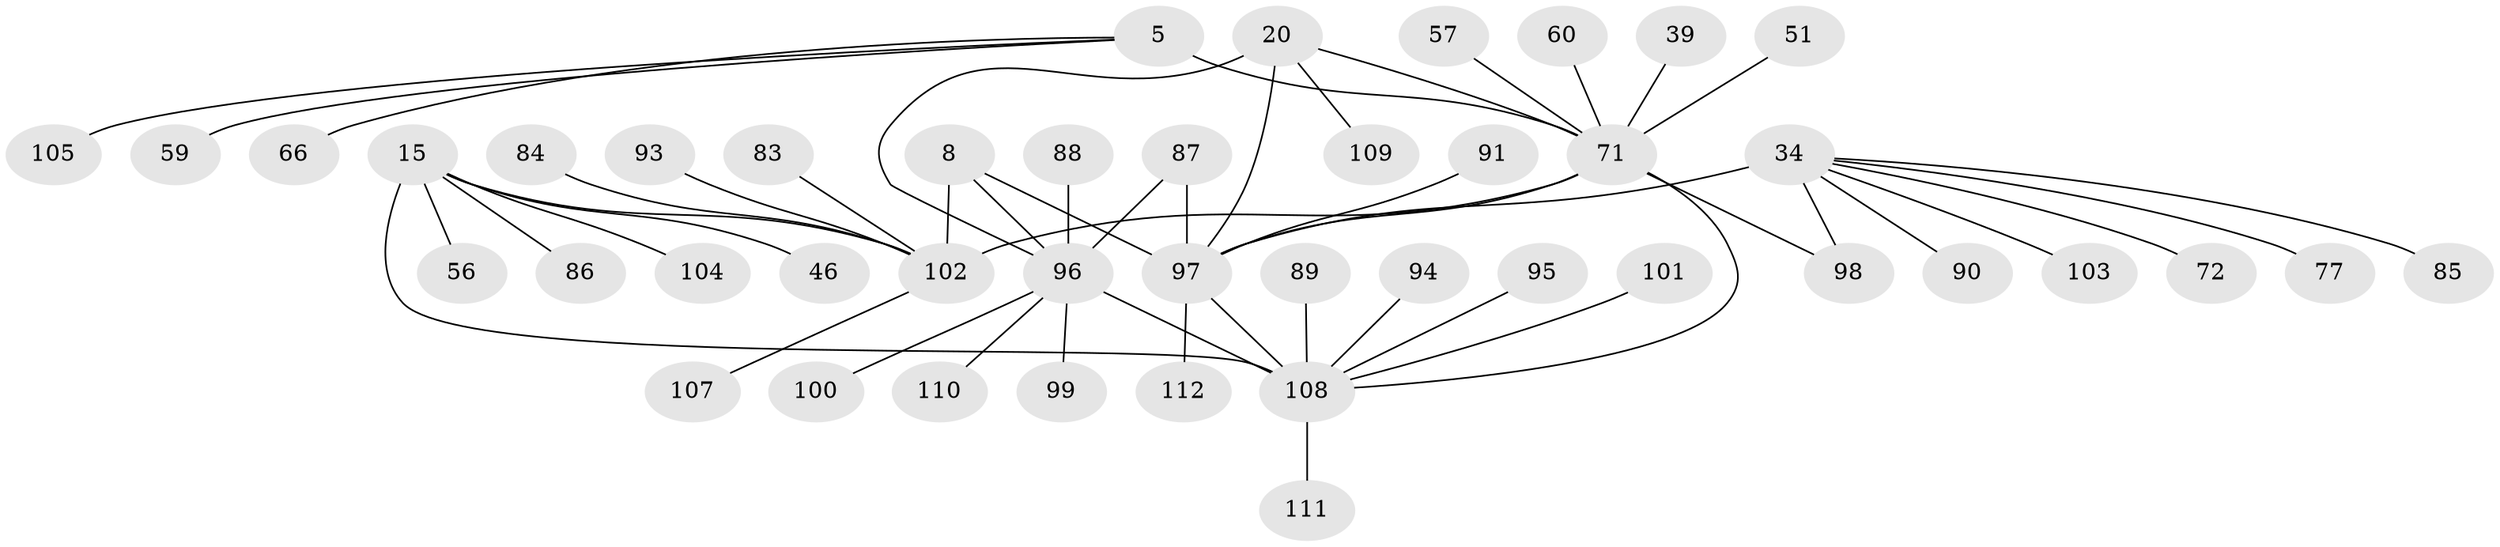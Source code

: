 // original degree distribution, {8: 0.03571428571428571, 9: 0.026785714285714284, 7: 0.026785714285714284, 6: 0.03571428571428571, 5: 0.03571428571428571, 10: 0.044642857142857144, 13: 0.008928571428571428, 12: 0.008928571428571428, 3: 0.026785714285714284, 1: 0.6071428571428571, 2: 0.14285714285714285}
// Generated by graph-tools (version 1.1) at 2025/57/03/04/25 21:57:53]
// undirected, 44 vertices, 51 edges
graph export_dot {
graph [start="1"]
  node [color=gray90,style=filled];
  5 [super="+4"];
  8 [super="+7"];
  15 [super="+14"];
  20 [super="+19"];
  34 [super="+25"];
  39;
  46;
  51;
  56;
  57;
  59 [super="+47"];
  60;
  66;
  71 [super="+30+3+27"];
  72 [super="+28"];
  77;
  83;
  84;
  85;
  86;
  87;
  88;
  89 [super="+50"];
  90;
  91;
  93;
  94;
  95;
  96 [super="+67+69+70+74+81"];
  97 [super="+49+79"];
  98;
  99;
  100;
  101;
  102 [super="+73+10+58+80"];
  103;
  104;
  105;
  107;
  108 [super="+106+31+36+41+52+53+61+64+76+82"];
  109 [super="+26+78"];
  110;
  111;
  112;
  5 -- 66;
  5 -- 105;
  5 -- 59;
  5 -- 71 [weight=6];
  8 -- 96;
  8 -- 102 [weight=6];
  8 -- 97;
  15 -- 56;
  15 -- 86;
  15 -- 104;
  15 -- 46;
  15 -- 108 [weight=6];
  15 -- 102;
  20 -- 109;
  20 -- 71 [weight=2];
  20 -- 96 [weight=6];
  20 -- 97 [weight=2];
  34 -- 98;
  34 -- 103;
  34 -- 72;
  34 -- 77;
  34 -- 85;
  34 -- 90;
  34 -- 97 [weight=6];
  39 -- 71;
  51 -- 71;
  57 -- 71;
  60 -- 71;
  71 -- 98;
  71 -- 108 [weight=2];
  71 -- 102;
  71 -- 97;
  83 -- 102;
  84 -- 102;
  87 -- 96;
  87 -- 97;
  88 -- 96;
  89 -- 108;
  91 -- 97;
  93 -- 102;
  94 -- 108;
  95 -- 108;
  96 -- 99;
  96 -- 100;
  96 -- 108 [weight=2];
  96 -- 110;
  97 -- 108;
  97 -- 112;
  101 -- 108;
  102 -- 107;
  108 -- 111;
}
